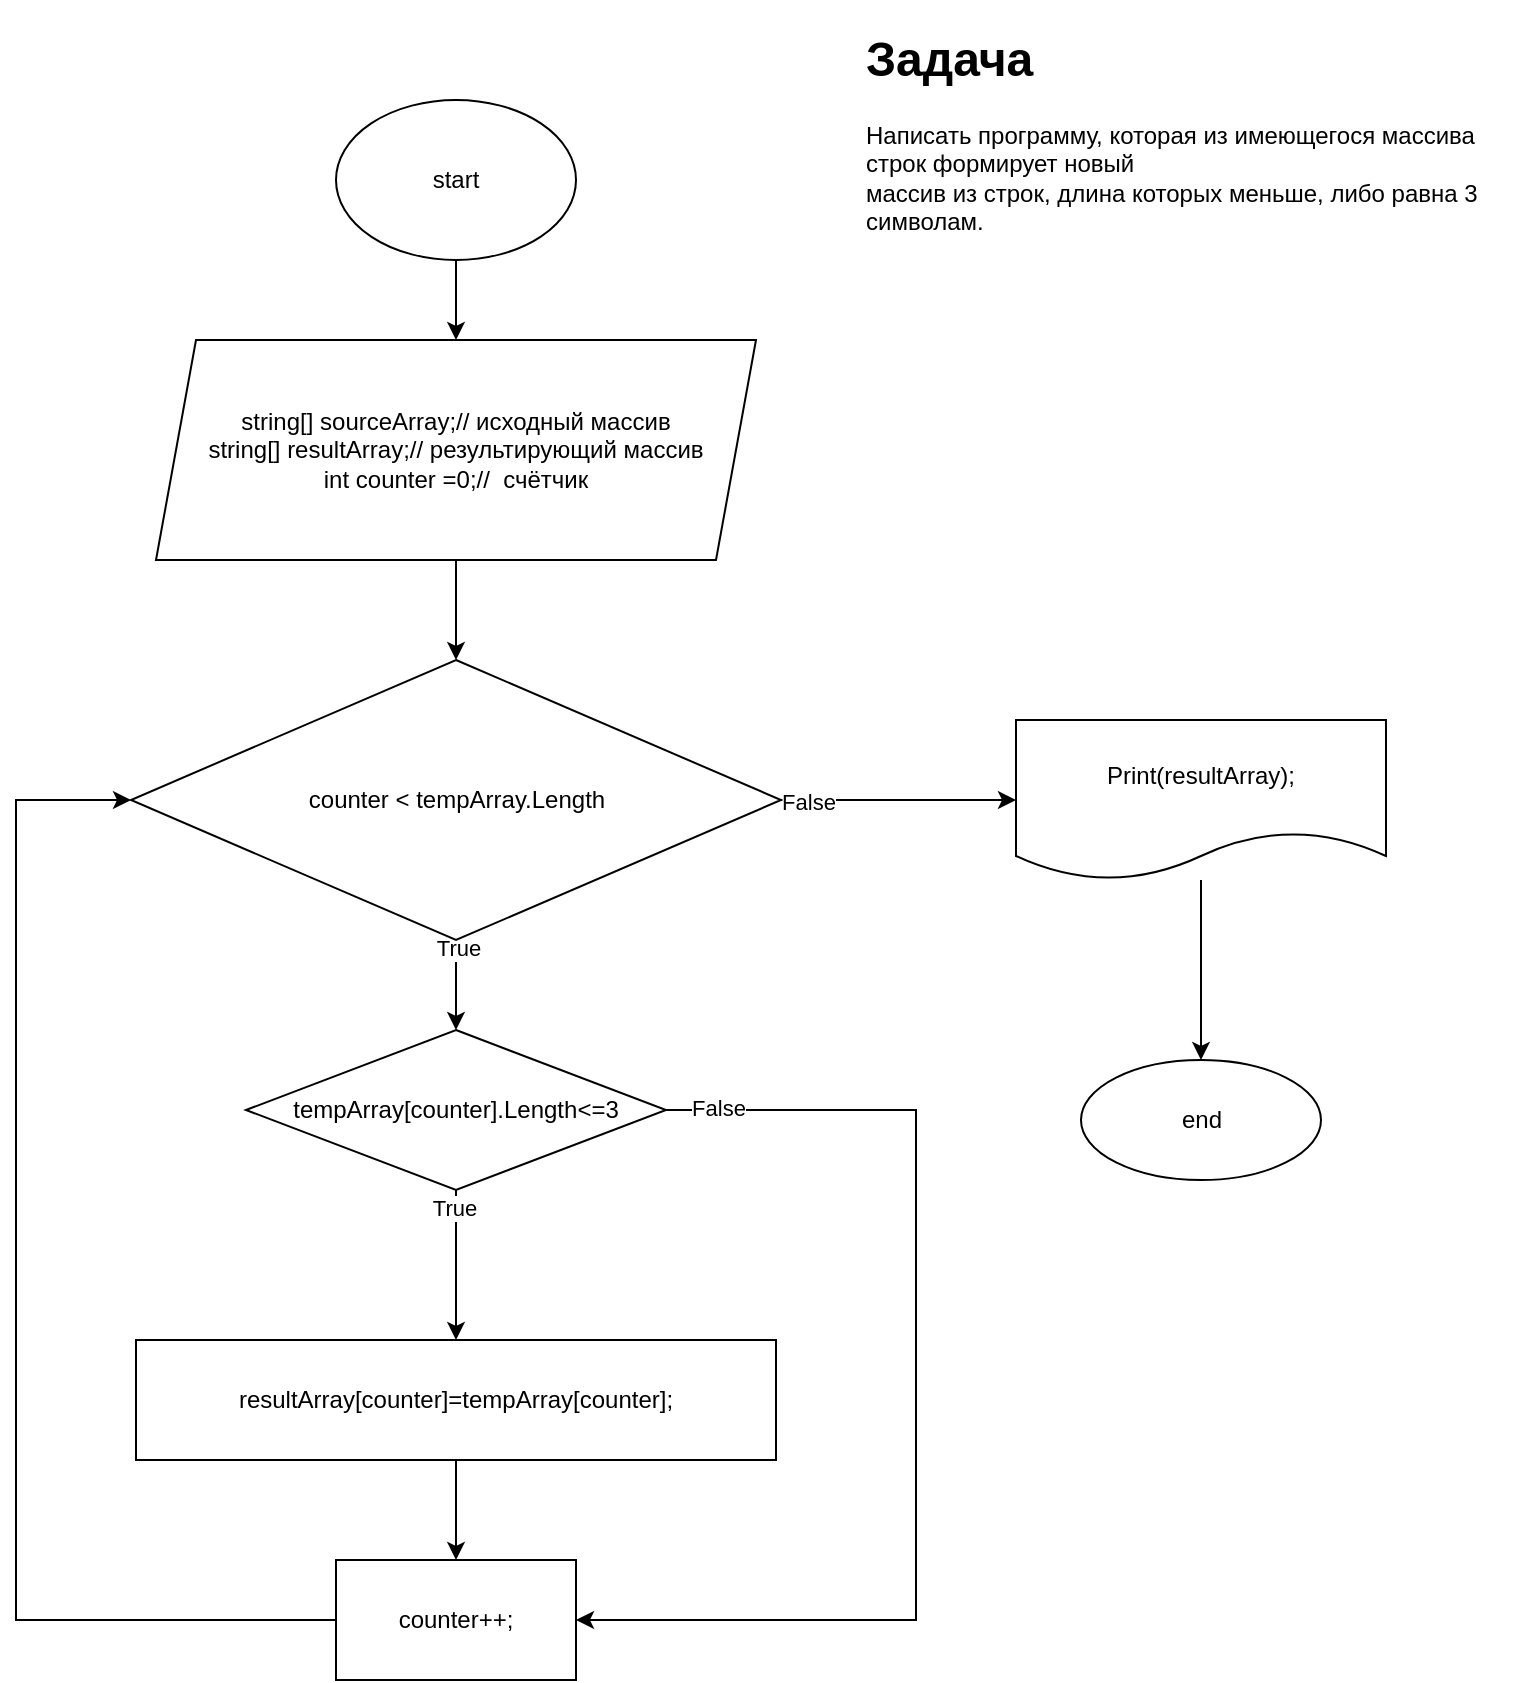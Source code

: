 <mxfile version="20.3.0" type="device"><diagram id="E3uz8S8hzAy77XTbZ5ps" name="Страница 1"><mxGraphModel dx="1094" dy="539" grid="1" gridSize="10" guides="1" tooltips="1" connect="1" arrows="1" fold="1" page="1" pageScale="1" pageWidth="827" pageHeight="1169" math="0" shadow="0"><root><mxCell id="0"/><mxCell id="1" parent="0"/><mxCell id="AbrDCL8Fb9bypfjLX1xn-6" value="" style="edgeStyle=orthogonalEdgeStyle;rounded=0;orthogonalLoop=1;jettySize=auto;html=1;" edge="1" parent="1" source="AbrDCL8Fb9bypfjLX1xn-1" target="AbrDCL8Fb9bypfjLX1xn-5"><mxGeometry relative="1" as="geometry"/></mxCell><mxCell id="AbrDCL8Fb9bypfjLX1xn-1" value="start" style="ellipse;whiteSpace=wrap;html=1;" vertex="1" parent="1"><mxGeometry x="210" y="80" width="120" height="80" as="geometry"/></mxCell><mxCell id="AbrDCL8Fb9bypfjLX1xn-2" value="&lt;h1&gt;Задача&lt;/h1&gt;Написать программу, которая из имеющегося массива строк формирует новый &lt;br/&gt;массив из строк, длина которых меньше, либо равна 3 символам." style="text;html=1;strokeColor=none;fillColor=none;spacing=5;spacingTop=-20;whiteSpace=wrap;overflow=hidden;rounded=0;" vertex="1" parent="1"><mxGeometry x="470" y="40" width="340" height="120" as="geometry"/></mxCell><mxCell id="AbrDCL8Fb9bypfjLX1xn-8" value="" style="edgeStyle=orthogonalEdgeStyle;rounded=0;orthogonalLoop=1;jettySize=auto;html=1;" edge="1" parent="1" source="AbrDCL8Fb9bypfjLX1xn-5" target="AbrDCL8Fb9bypfjLX1xn-7"><mxGeometry relative="1" as="geometry"/></mxCell><mxCell id="AbrDCL8Fb9bypfjLX1xn-5" value="string[] sourceArray;// исходный массив&lt;br&gt;string[] resultArray;// результирующий массив&lt;br&gt;int counter =0;//&amp;nbsp; счётчик" style="shape=parallelogram;perimeter=parallelogramPerimeter;whiteSpace=wrap;html=1;fixedSize=1;" vertex="1" parent="1"><mxGeometry x="120" y="200" width="300" height="110" as="geometry"/></mxCell><mxCell id="AbrDCL8Fb9bypfjLX1xn-10" value="" style="edgeStyle=orthogonalEdgeStyle;rounded=0;orthogonalLoop=1;jettySize=auto;html=1;" edge="1" parent="1" source="AbrDCL8Fb9bypfjLX1xn-7" target="AbrDCL8Fb9bypfjLX1xn-9"><mxGeometry relative="1" as="geometry"/></mxCell><mxCell id="AbrDCL8Fb9bypfjLX1xn-11" value="True" style="edgeLabel;html=1;align=center;verticalAlign=middle;resizable=0;points=[];" vertex="1" connectable="0" parent="AbrDCL8Fb9bypfjLX1xn-10"><mxGeometry x="-0.839" y="1" relative="1" as="geometry"><mxPoint as="offset"/></mxGeometry></mxCell><mxCell id="AbrDCL8Fb9bypfjLX1xn-21" value="" style="edgeStyle=orthogonalEdgeStyle;rounded=0;orthogonalLoop=1;jettySize=auto;html=1;" edge="1" parent="1" source="AbrDCL8Fb9bypfjLX1xn-7" target="AbrDCL8Fb9bypfjLX1xn-20"><mxGeometry relative="1" as="geometry"/></mxCell><mxCell id="AbrDCL8Fb9bypfjLX1xn-22" value="False" style="edgeLabel;html=1;align=center;verticalAlign=middle;resizable=0;points=[];" vertex="1" connectable="0" parent="AbrDCL8Fb9bypfjLX1xn-21"><mxGeometry x="-0.797" y="-1" relative="1" as="geometry"><mxPoint x="1" as="offset"/></mxGeometry></mxCell><mxCell id="AbrDCL8Fb9bypfjLX1xn-7" value="counter &amp;lt; tempArray.Length" style="rhombus;whiteSpace=wrap;html=1;" vertex="1" parent="1"><mxGeometry x="107.5" y="360" width="325" height="140" as="geometry"/></mxCell><mxCell id="AbrDCL8Fb9bypfjLX1xn-13" value="" style="edgeStyle=orthogonalEdgeStyle;rounded=0;orthogonalLoop=1;jettySize=auto;html=1;" edge="1" parent="1" source="AbrDCL8Fb9bypfjLX1xn-9" target="AbrDCL8Fb9bypfjLX1xn-12"><mxGeometry relative="1" as="geometry"/></mxCell><mxCell id="AbrDCL8Fb9bypfjLX1xn-14" value="True" style="edgeLabel;html=1;align=center;verticalAlign=middle;resizable=0;points=[];" vertex="1" connectable="0" parent="AbrDCL8Fb9bypfjLX1xn-13"><mxGeometry x="-0.771" y="-1" relative="1" as="geometry"><mxPoint as="offset"/></mxGeometry></mxCell><mxCell id="AbrDCL8Fb9bypfjLX1xn-9" value="tempArray[counter].Length&amp;lt;=3" style="rhombus;whiteSpace=wrap;html=1;" vertex="1" parent="1"><mxGeometry x="165" y="545" width="210" height="80" as="geometry"/></mxCell><mxCell id="AbrDCL8Fb9bypfjLX1xn-16" value="" style="edgeStyle=orthogonalEdgeStyle;rounded=0;orthogonalLoop=1;jettySize=auto;html=1;" edge="1" parent="1" source="AbrDCL8Fb9bypfjLX1xn-12" target="AbrDCL8Fb9bypfjLX1xn-15"><mxGeometry relative="1" as="geometry"/></mxCell><mxCell id="AbrDCL8Fb9bypfjLX1xn-12" value="resultArray[counter]=tempArray[counter];" style="whiteSpace=wrap;html=1;" vertex="1" parent="1"><mxGeometry x="110" y="700" width="320" height="60" as="geometry"/></mxCell><mxCell id="AbrDCL8Fb9bypfjLX1xn-15" value="counter++;" style="whiteSpace=wrap;html=1;" vertex="1" parent="1"><mxGeometry x="210" y="810" width="120" height="60" as="geometry"/></mxCell><mxCell id="AbrDCL8Fb9bypfjLX1xn-17" value="" style="edgeStyle=elbowEdgeStyle;elbow=horizontal;endArrow=classic;html=1;rounded=0;exitX=1;exitY=0.5;exitDx=0;exitDy=0;entryX=1;entryY=0.5;entryDx=0;entryDy=0;" edge="1" parent="1" source="AbrDCL8Fb9bypfjLX1xn-9" target="AbrDCL8Fb9bypfjLX1xn-15"><mxGeometry width="50" height="50" relative="1" as="geometry"><mxPoint x="390" y="990" as="sourcePoint"/><mxPoint x="370" y="1090" as="targetPoint"/><Array as="points"><mxPoint x="500" y="1020"/></Array></mxGeometry></mxCell><mxCell id="AbrDCL8Fb9bypfjLX1xn-18" value="False" style="edgeLabel;html=1;align=center;verticalAlign=middle;resizable=0;points=[];" vertex="1" connectable="0" parent="AbrDCL8Fb9bypfjLX1xn-17"><mxGeometry x="-0.908" y="1" relative="1" as="geometry"><mxPoint as="offset"/></mxGeometry></mxCell><mxCell id="AbrDCL8Fb9bypfjLX1xn-19" value="" style="edgeStyle=elbowEdgeStyle;elbow=horizontal;endArrow=classic;html=1;rounded=0;exitX=0;exitY=0.5;exitDx=0;exitDy=0;" edge="1" parent="1" source="AbrDCL8Fb9bypfjLX1xn-15" target="AbrDCL8Fb9bypfjLX1xn-7"><mxGeometry width="50" height="50" relative="1" as="geometry"><mxPoint x="60" y="1020" as="sourcePoint"/><mxPoint x="110" y="970" as="targetPoint"/><Array as="points"><mxPoint x="50" y="1000"/></Array></mxGeometry></mxCell><mxCell id="AbrDCL8Fb9bypfjLX1xn-24" value="" style="edgeStyle=orthogonalEdgeStyle;rounded=0;orthogonalLoop=1;jettySize=auto;html=1;" edge="1" parent="1" source="AbrDCL8Fb9bypfjLX1xn-20" target="AbrDCL8Fb9bypfjLX1xn-23"><mxGeometry relative="1" as="geometry"/></mxCell><mxCell id="AbrDCL8Fb9bypfjLX1xn-20" value="Print(resultArray);" style="shape=document;whiteSpace=wrap;html=1;boundedLbl=1;" vertex="1" parent="1"><mxGeometry x="550" y="390" width="185" height="80" as="geometry"/></mxCell><mxCell id="AbrDCL8Fb9bypfjLX1xn-23" value="end" style="ellipse;whiteSpace=wrap;html=1;" vertex="1" parent="1"><mxGeometry x="582.5" y="560" width="120" height="60" as="geometry"/></mxCell></root></mxGraphModel></diagram></mxfile>